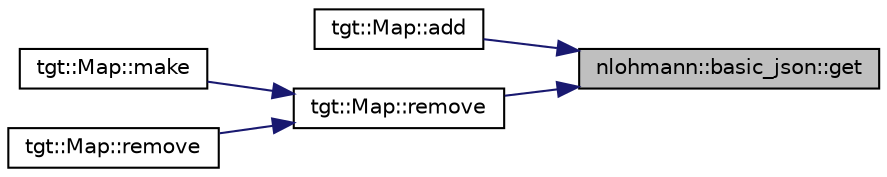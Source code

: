digraph "nlohmann::basic_json::get"
{
 // LATEX_PDF_SIZE
  edge [fontname="Helvetica",fontsize="10",labelfontname="Helvetica",labelfontsize="10"];
  node [fontname="Helvetica",fontsize="10",shape=record];
  rankdir="RL";
  Node1 [label="nlohmann::basic_json::get",height=0.2,width=0.4,color="black", fillcolor="grey75", style="filled", fontcolor="black",tooltip="get special-case overload"];
  Node1 -> Node2 [dir="back",color="midnightblue",fontsize="10",style="solid",fontname="Helvetica"];
  Node2 [label="tgt::Map::add",height=0.2,width=0.4,color="black", fillcolor="white", style="filled",URL="$namespacetgt_1_1_map.html#ab5a5f5d6cf5fb69879c93beddb87757e",tooltip=" "];
  Node1 -> Node3 [dir="back",color="midnightblue",fontsize="10",style="solid",fontname="Helvetica"];
  Node3 [label="tgt::Map::remove",height=0.2,width=0.4,color="black", fillcolor="white", style="filled",URL="$namespacetgt_1_1_map.html#a637f53e92a89ea9f50522d9a9a9a2025",tooltip=" "];
  Node3 -> Node4 [dir="back",color="midnightblue",fontsize="10",style="solid",fontname="Helvetica"];
  Node4 [label="tgt::Map::make",height=0.2,width=0.4,color="black", fillcolor="white", style="filled",URL="$namespacetgt_1_1_map.html#ae955f3e7f19a2015f8988c511547d239",tooltip=" "];
  Node3 -> Node5 [dir="back",color="midnightblue",fontsize="10",style="solid",fontname="Helvetica"];
  Node5 [label="tgt::Map::remove",height=0.2,width=0.4,color="black", fillcolor="white", style="filled",URL="$namespacetgt_1_1_map.html#adde93f4670248f670a099b3c62ad2329",tooltip=" "];
}

